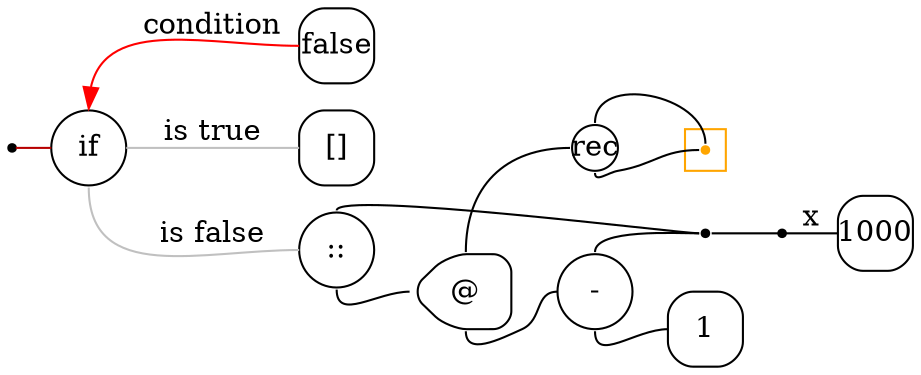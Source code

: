digraph G {
  rankdir=LR;
  edge[arrowhead=none,arrowtail=none];
  node[fixedsize=true,shape=circle]
  size="12.133333333333333,4.987468750000001";
  labeldistance=0;
  nodesep=.175;
  ranksep=.175;

 nd1[shape=point];
 nd68[label="rec",tooltip="nd68-RecurGraph",style=rounded,width=.3,height=.3,color="#000000"];
   subgraph cluster_nd72 {
     graph[style=fill,color="orange"];ndcluster_nd72[tooltip="nd72",orientation=90,shape=point,color="orange"];
   };
   nd14[label="1000",tooltip="nd14-ConstGraph",style=rounded,orientation=90,shape=square,color="#000000"];
 nd27[label="if",tooltip="nd27-IfGraph",style=rounded,color="#000000"];
   nd40[label="[]",tooltip="nd40-ConstListGraph",style=rounded,orientation=90,shape=square,color="#000000"];
 nd42[label="::",tooltip="nd42-BinOpGraph",style=rounded,color="#000000"];
 nd45[label="@",tooltip="nd45-AppGraph",style=rounded,orientation=90,shape=house,color="#000000"];
 nd49[label="-",tooltip="nd49-BinOpGraph",style=rounded,color="#000000"];
   nd55[label="1",tooltip="nd55-ConstGraph",style=rounded,orientation=90,shape=square,color="#000000"];
 nd59[label=" ",tooltip="nd59-ContractGraph",style=rounded,orientation=90,shape=point];
 nd61[label=" ",tooltip="nd61-ContractGraph",style=rounded,orientation=90,shape=point];
   nd102[label="false",tooltip="nd102-ConstGraph",style=rounded,orientation=90,shape=square,color="#000000"];

  nd49->nd55[tailport=s,headport=w];
  nd45->nd68[tailport=n,headport=w];
  nd45->nd49[tailport=s,headport=w];
  nd42->nd45[tailport=s,headport=w];
  nd49->nd59[tailport=n,headport=w];
  nd42->nd59[tailport=n,headport=w];
  nd27->nd102[dir=back,label="condition",headport=w,tailport=n,color=red,arrowtail=normal];
  nd27->nd40[label="is true",tailport=e,headport=w,color=grey,arrowhead=none,arrowtail=none];
  nd27->nd42[label="is false",tailport=s,headport=w,color=grey,arrowhead=none,arrowtail=none];
  nd59->nd61[tailport=e,headport=w];
  nd1->nd27[tailport=e,headport=w,color="#b70000",arrowhead=none,arrowtail=none];
  nd61->nd14[label="x",tailport=e,headport=w];
  nd68->ndcluster_nd72[dir=back,headport=n,tailport=n];
  nd68->ndcluster_nd72[tailport=s,headport=w];
}